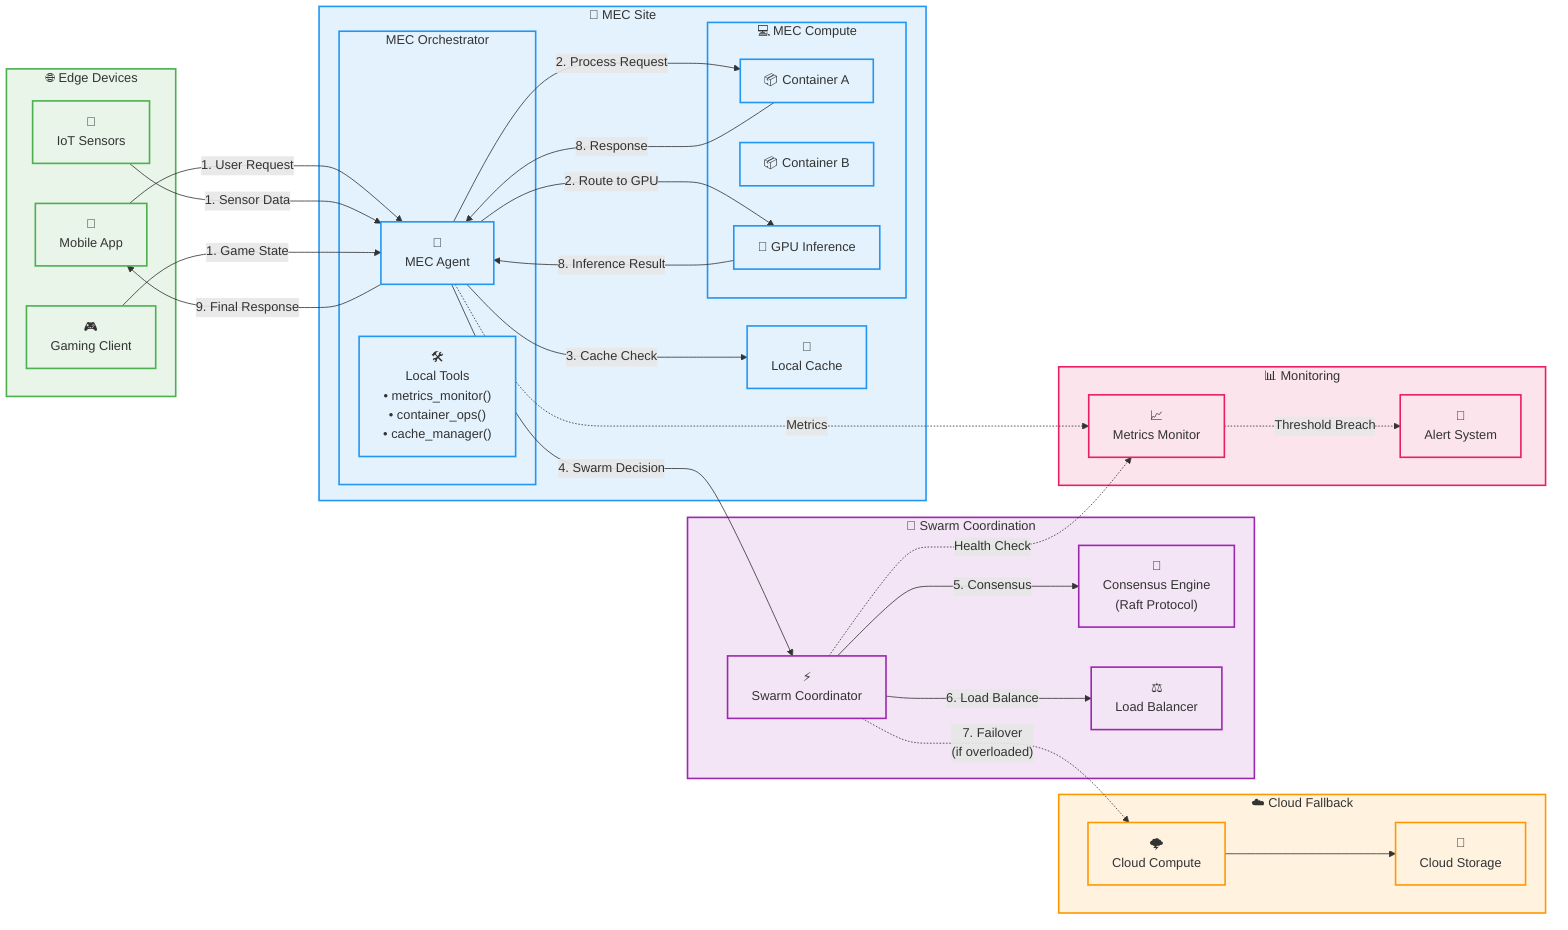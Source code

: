 graph LR
%% Edge Devices
subgraph EdgeDevices["🌐 Edge Devices"]
Mobile["📱<br/>Mobile App"]
IoT["🔧<br/>IoT Sensors"]
Gaming["🎮<br/>Gaming Client"]
end

    %% MEC Site (Main Processing)
    subgraph MECSite["🏢 MEC Site"]
        subgraph MECOrch["MEC Orchestrator"]
            Agent["🤖<br/>MEC Agent"]
            Tools["🛠️<br/>Local Tools<br/>• metrics_monitor()<br/>• container_ops()<br/>• cache_manager()"]
        end

        subgraph MECCompute["💻 MEC Compute"]
            Container1["📦 Container A"]
            Container2["📦 Container B"]
            GPU["🎯 GPU Inference"]
        end

        LocalStorage["💾<br/>Local Cache"]
    end

    %% Swarm Coordination
    subgraph SwarmLayer["🤝 Swarm Coordination"]
        SwarmCoord["⚡<br/>Swarm Coordinator"]
        Consensus["🧠<br/>Consensus Engine<br/>(Raft Protocol)"]
        LoadBalancer["⚖️<br/>Load Balancer"]
    end

    %% Cloud Fallback
    subgraph CloudLayer["☁️ Cloud Fallback"]
        CloudCompute["🌩️<br/>Cloud Compute"]
        CloudStorage["💽<br/>Cloud Storage"]
    end

    %% Monitoring & Observability
    subgraph Monitoring["📊 Monitoring"]
        Metrics["📈<br/>Metrics Monitor"]
        Alerts["🚨<br/>Alert System"]
    end

    %% Primary Request Flow
    Mobile -->|"1. User Request"| Agent
    IoT -->|"1. Sensor Data"| Agent
    Gaming -->|"1. Game State"| Agent

    %% MEC Internal Processing
    Agent -->|"2. Process Request"| Container1
    Agent -->|"2. Route to GPU"| GPU
    Agent -->|"3. Cache Check"| LocalStorage

    %% Swarm Coordination Flow
    Agent -->|"4. Swarm Decision"| SwarmCoord
    SwarmCoord -->|"5. Consensus"| Consensus
    SwarmCoord -->|"6. Load Balance"| LoadBalancer

    %% Monitoring Flow
    Agent -.->|"Metrics"| Metrics
    SwarmCoord -.->|"Health Check"| Metrics
    Metrics -.->|"Threshold Breach"| Alerts

    %% Fallback Flow
    SwarmCoord -.->|"7. Failover<br/>(if overloaded)"| CloudCompute
    CloudCompute --> CloudStorage

    %% Response Flow
    Container1 -->|"8. Response"| Agent
    GPU -->|"8. Inference Result"| Agent
    Agent -->|"9. Final Response"| Mobile

    %% Styling
    classDef edgeStyle fill:#e8f5e8,stroke:#4caf50,stroke-width:2px
    classDef mecStyle fill:#e3f2fd,stroke:#2196f3,stroke-width:2px
    classDef swarmStyle fill:#f3e5f5,stroke:#9c27b0,stroke-width:2px
    classDef cloudStyle fill:#fff3e0,stroke:#ff9800,stroke-width:2px
    classDef monitorStyle fill:#fce4ec,stroke:#e91e63,stroke-width:2px

    class EdgeDevices,Mobile,IoT,Gaming edgeStyle
    class MECSite,MECOrch,MECCompute,Agent,Tools,Container1,Container2,GPU,LocalStorage mecStyle
    class SwarmLayer,SwarmCoord,Consensus,LoadBalancer swarmStyle
    class CloudLayer,CloudCompute,CloudStorage cloudStyle
    class Monitoring,Metrics,Alerts monitorStyle